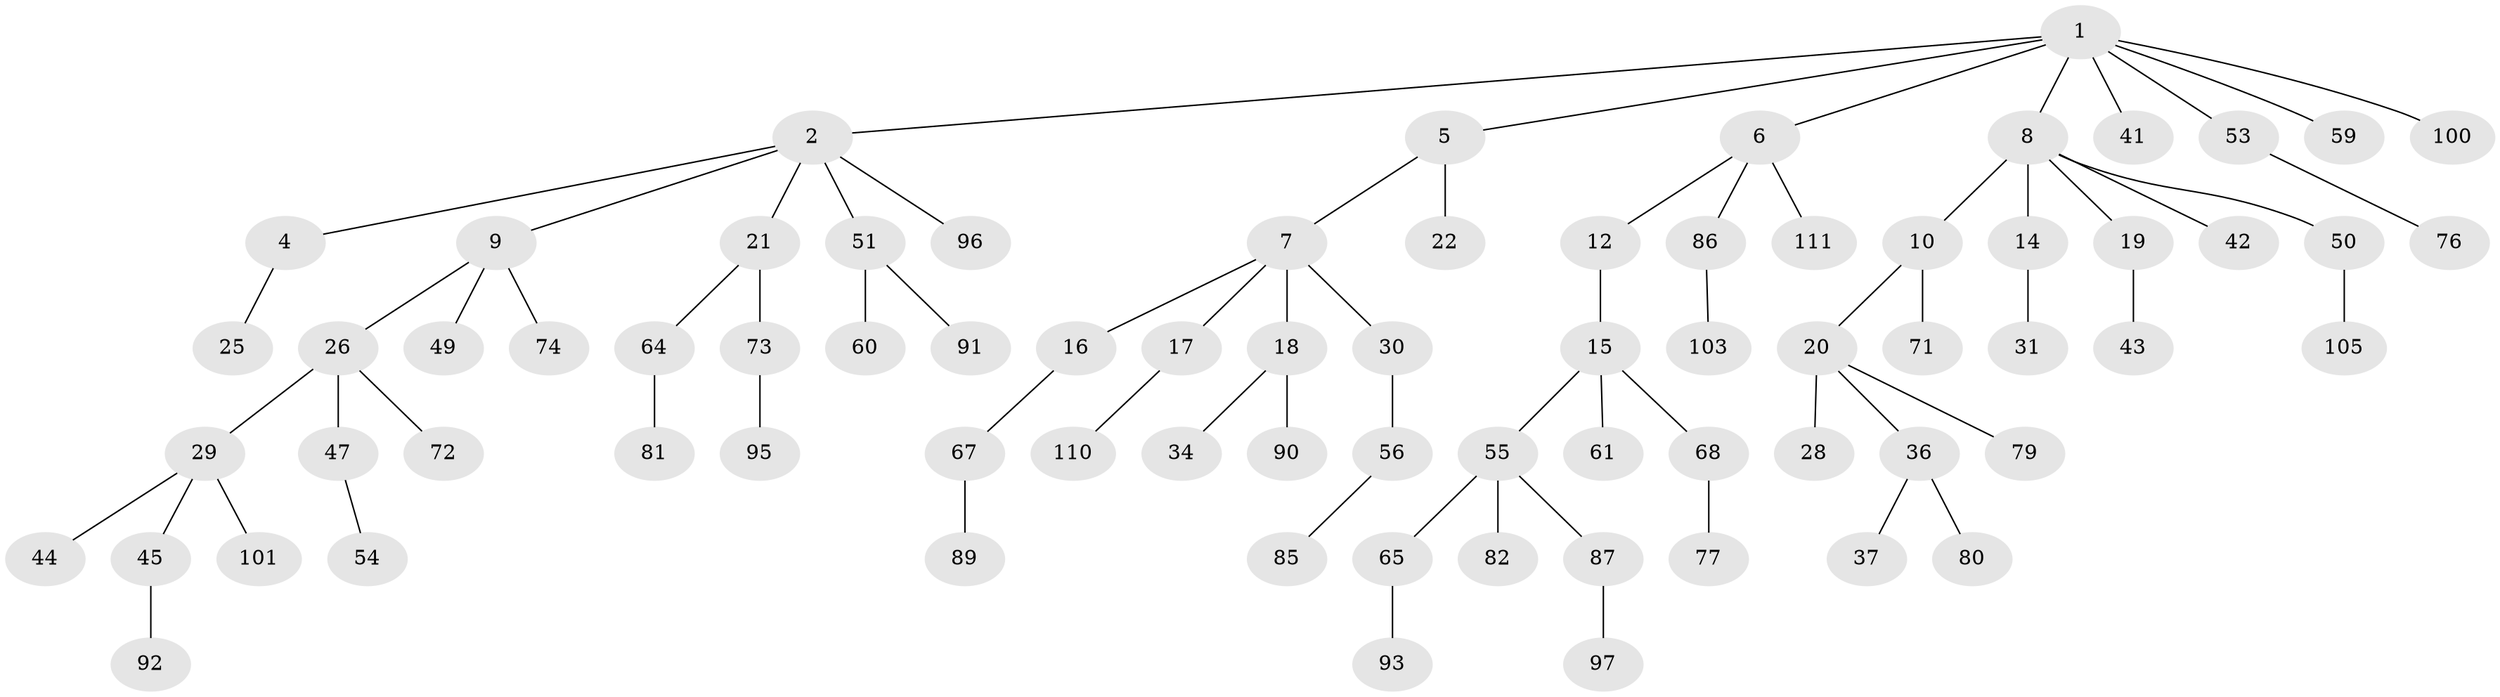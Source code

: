 // original degree distribution, {6: 0.017857142857142856, 7: 0.008928571428571428, 4: 0.0625, 3: 0.125, 5: 0.03571428571428571, 2: 0.25892857142857145, 1: 0.49107142857142855}
// Generated by graph-tools (version 1.1) at 2025/42/03/06/25 10:42:05]
// undirected, 75 vertices, 74 edges
graph export_dot {
graph [start="1"]
  node [color=gray90,style=filled];
  1 [super="+3"];
  2 [super="+70"];
  4 [super="+23"];
  5 [super="+58"];
  6 [super="+109"];
  7 [super="+11"];
  8 [super="+13"];
  9 [super="+62"];
  10 [super="+78"];
  12;
  14 [super="+32"];
  15 [super="+46"];
  16 [super="+39"];
  17 [super="+104"];
  18 [super="+33"];
  19 [super="+112"];
  20 [super="+48"];
  21 [super="+24"];
  22 [super="+27"];
  25 [super="+38"];
  26 [super="+35"];
  28 [super="+108"];
  29 [super="+40"];
  30;
  31;
  34;
  36 [super="+106"];
  37;
  41 [super="+69"];
  42;
  43 [super="+107"];
  44;
  45 [super="+83"];
  47 [super="+66"];
  49;
  50;
  51 [super="+52"];
  53;
  54;
  55 [super="+57"];
  56 [super="+63"];
  59;
  60;
  61;
  64;
  65 [super="+102"];
  67 [super="+99"];
  68 [super="+75"];
  71;
  72;
  73 [super="+98"];
  74;
  76;
  77;
  79;
  80 [super="+84"];
  81 [super="+88"];
  82;
  85;
  86;
  87 [super="+94"];
  89;
  90;
  91;
  92;
  93;
  95;
  96;
  97;
  100;
  101;
  103;
  105;
  110;
  111;
  1 -- 2;
  1 -- 5;
  1 -- 8;
  1 -- 41;
  1 -- 100;
  1 -- 59;
  1 -- 53;
  1 -- 6;
  2 -- 4;
  2 -- 9;
  2 -- 21;
  2 -- 51;
  2 -- 96;
  4 -- 25;
  5 -- 7;
  5 -- 22;
  6 -- 12;
  6 -- 86;
  6 -- 111;
  7 -- 18;
  7 -- 30;
  7 -- 16;
  7 -- 17;
  8 -- 10;
  8 -- 19;
  8 -- 42;
  8 -- 50;
  8 -- 14;
  9 -- 26;
  9 -- 49;
  9 -- 74;
  10 -- 20;
  10 -- 71;
  12 -- 15;
  14 -- 31;
  15 -- 55;
  15 -- 61;
  15 -- 68;
  16 -- 67;
  17 -- 110;
  18 -- 90;
  18 -- 34;
  19 -- 43;
  20 -- 28;
  20 -- 36;
  20 -- 79;
  21 -- 73;
  21 -- 64;
  26 -- 29;
  26 -- 47;
  26 -- 72;
  29 -- 44;
  29 -- 101;
  29 -- 45;
  30 -- 56;
  36 -- 37;
  36 -- 80;
  45 -- 92;
  47 -- 54;
  50 -- 105;
  51 -- 91;
  51 -- 60;
  53 -- 76;
  55 -- 65;
  55 -- 82;
  55 -- 87;
  56 -- 85;
  64 -- 81;
  65 -- 93;
  67 -- 89;
  68 -- 77;
  73 -- 95;
  86 -- 103;
  87 -- 97;
}
